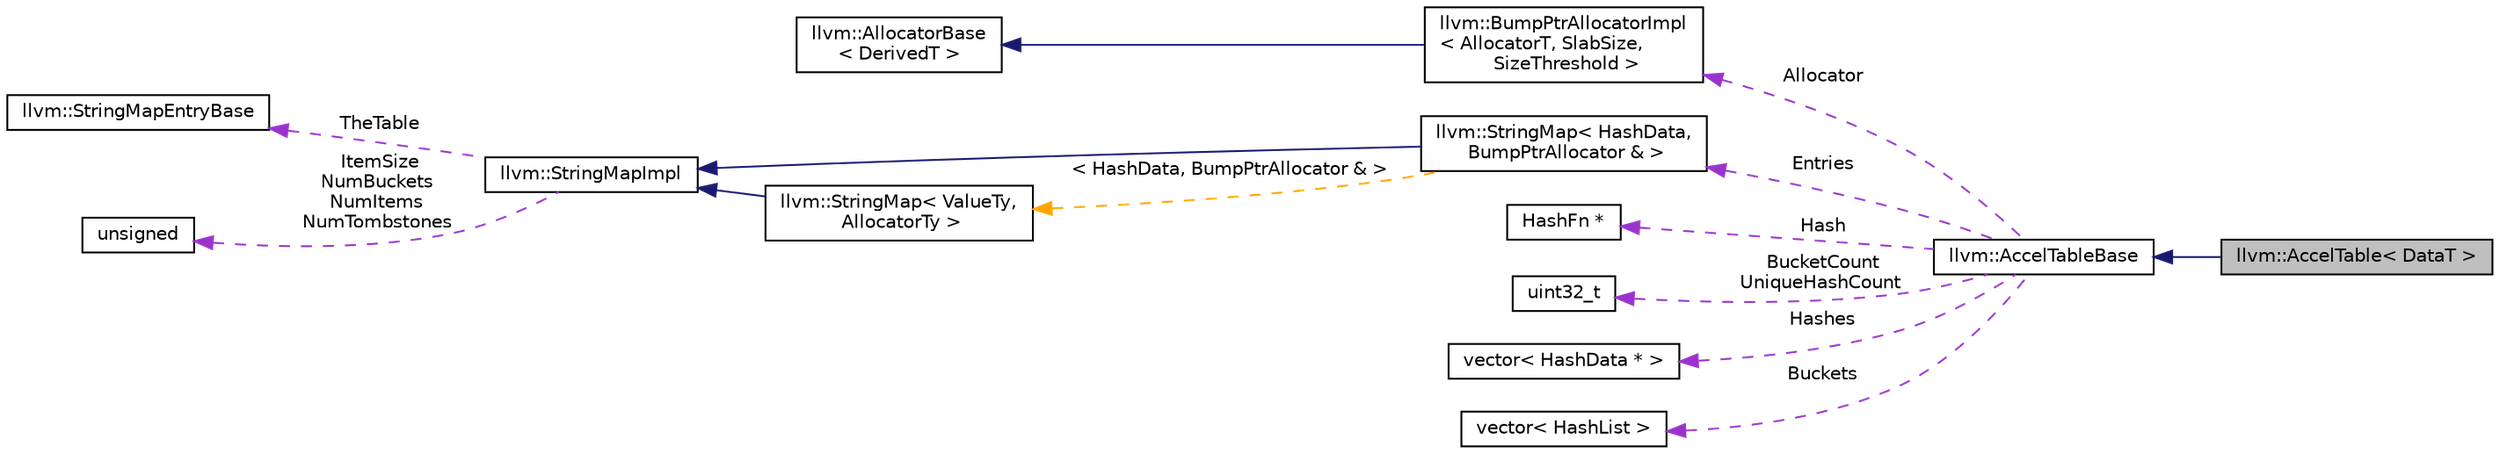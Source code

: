 digraph "llvm::AccelTable&lt; DataT &gt;"
{
 // LATEX_PDF_SIZE
  bgcolor="transparent";
  edge [fontname="Helvetica",fontsize="10",labelfontname="Helvetica",labelfontsize="10"];
  node [fontname="Helvetica",fontsize="10",shape="box"];
  rankdir="LR";
  Node1 [label="llvm::AccelTable\< DataT \>",height=0.2,width=0.4,color="black", fillcolor="grey75", style="filled", fontcolor="black",tooltip="This class holds an abstract representation of an Accelerator Table, consisting of a sequence of buck..."];
  Node2 -> Node1 [dir="back",color="midnightblue",fontsize="10",style="solid",fontname="Helvetica"];
  Node2 [label="llvm::AccelTableBase",height=0.2,width=0.4,color="black",URL="$classllvm_1_1AccelTableBase.html",tooltip="A base class holding non-template-dependant functionality of the AccelTable class."];
  Node3 -> Node2 [dir="back",color="darkorchid3",fontsize="10",style="dashed",label=" Allocator" ,fontname="Helvetica"];
  Node3 [label="llvm::BumpPtrAllocatorImpl\l\< AllocatorT, SlabSize,\l SizeThreshold \>",height=0.2,width=0.4,color="black",URL="$classllvm_1_1BumpPtrAllocatorImpl.html",tooltip="Allocate memory in an ever growing pool, as if by bump-pointer."];
  Node4 -> Node3 [dir="back",color="midnightblue",fontsize="10",style="solid",fontname="Helvetica"];
  Node4 [label="llvm::AllocatorBase\l\< DerivedT \>",height=0.2,width=0.4,color="black",URL="$classllvm_1_1AllocatorBase.html",tooltip="CRTP base class providing obvious overloads for the core Allocate() methods of LLVM-style allocators."];
  Node5 -> Node2 [dir="back",color="darkorchid3",fontsize="10",style="dashed",label=" Entries" ,fontname="Helvetica"];
  Node5 [label="llvm::StringMap\< HashData,\l BumpPtrAllocator & \>",height=0.2,width=0.4,color="black",URL="$classllvm_1_1StringMap.html",tooltip=" "];
  Node6 -> Node5 [dir="back",color="midnightblue",fontsize="10",style="solid",fontname="Helvetica"];
  Node6 [label="llvm::StringMapImpl",height=0.2,width=0.4,color="black",URL="$classllvm_1_1StringMapImpl.html",tooltip="StringMapImpl - This is the base class of StringMap that is shared among all of its instantiations."];
  Node7 -> Node6 [dir="back",color="darkorchid3",fontsize="10",style="dashed",label=" TheTable" ,fontname="Helvetica"];
  Node7 [label="llvm::StringMapEntryBase",height=0.2,width=0.4,color="black",URL="$classllvm_1_1StringMapEntryBase.html",tooltip="StringMapEntryBase - Shared base class of StringMapEntry instances."];
  Node8 -> Node6 [dir="back",color="darkorchid3",fontsize="10",style="dashed",label=" ItemSize\nNumBuckets\nNumItems\nNumTombstones" ,fontname="Helvetica"];
  Node8 [label="unsigned",height=0.2,width=0.4,color="black",URL="$classunsigned.html",tooltip=" "];
  Node9 -> Node5 [dir="back",color="orange",fontsize="10",style="dashed",label=" \< HashData, BumpPtrAllocator & \>" ,fontname="Helvetica"];
  Node9 [label="llvm::StringMap\< ValueTy,\l AllocatorTy \>",height=0.2,width=0.4,color="black",URL="$classllvm_1_1StringMap.html",tooltip="StringMap - This is an unconventional map that is specialized for handling keys that are \"strings\",..."];
  Node6 -> Node9 [dir="back",color="midnightblue",fontsize="10",style="solid",fontname="Helvetica"];
  Node10 -> Node2 [dir="back",color="darkorchid3",fontsize="10",style="dashed",label=" Hash" ,fontname="Helvetica"];
  Node10 [label="HashFn *",height=0.2,width=0.4,color="black",tooltip=" "];
  Node11 -> Node2 [dir="back",color="darkorchid3",fontsize="10",style="dashed",label=" BucketCount\nUniqueHashCount" ,fontname="Helvetica"];
  Node11 [label="uint32_t",height=0.2,width=0.4,color="black",URL="$classuint32__t.html",tooltip=" "];
  Node12 -> Node2 [dir="back",color="darkorchid3",fontsize="10",style="dashed",label=" Hashes" ,fontname="Helvetica"];
  Node12 [label="vector\< HashData * \>",height=0.2,width=0.4,color="black",tooltip=" "];
  Node13 -> Node2 [dir="back",color="darkorchid3",fontsize="10",style="dashed",label=" Buckets" ,fontname="Helvetica"];
  Node13 [label="vector\< HashList \>",height=0.2,width=0.4,color="black",tooltip=" "];
}
